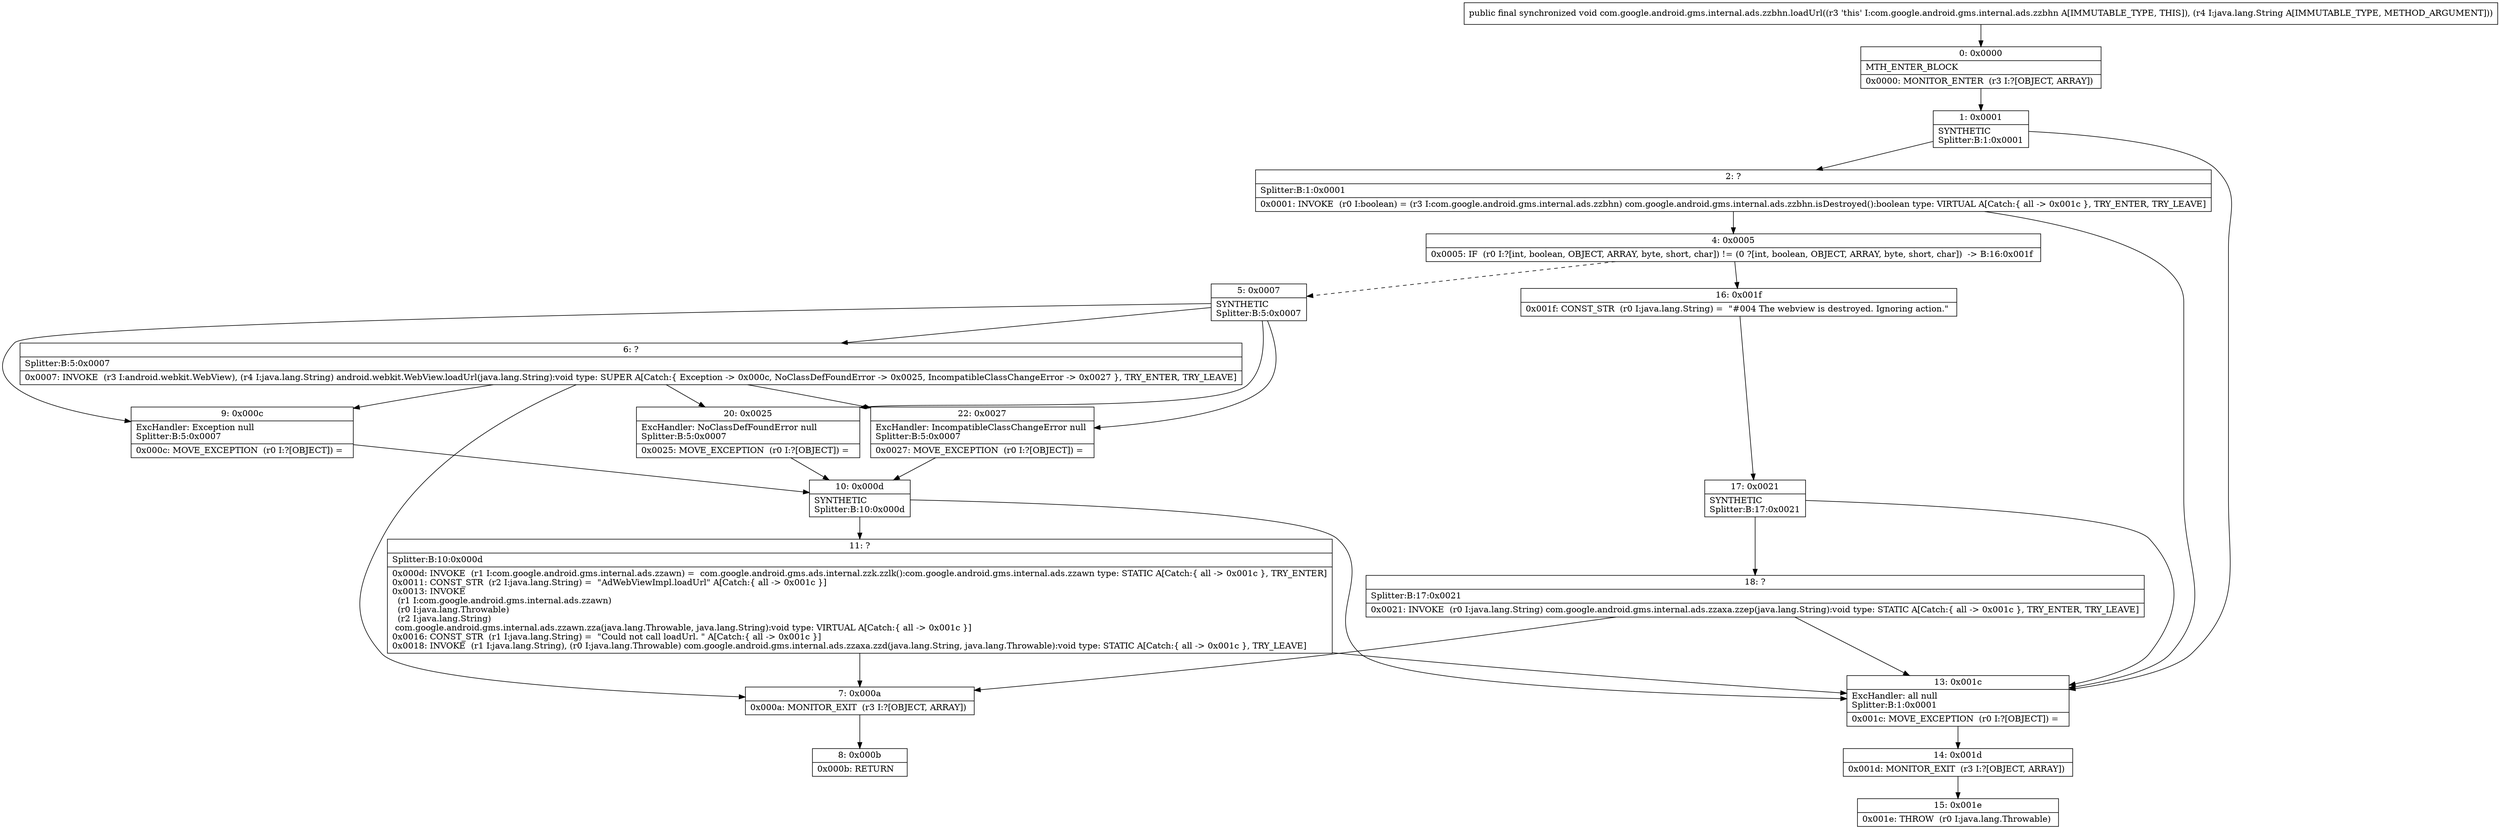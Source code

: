 digraph "CFG forcom.google.android.gms.internal.ads.zzbhn.loadUrl(Ljava\/lang\/String;)V" {
Node_0 [shape=record,label="{0\:\ 0x0000|MTH_ENTER_BLOCK\l|0x0000: MONITOR_ENTER  (r3 I:?[OBJECT, ARRAY]) \l}"];
Node_1 [shape=record,label="{1\:\ 0x0001|SYNTHETIC\lSplitter:B:1:0x0001\l}"];
Node_2 [shape=record,label="{2\:\ ?|Splitter:B:1:0x0001\l|0x0001: INVOKE  (r0 I:boolean) = (r3 I:com.google.android.gms.internal.ads.zzbhn) com.google.android.gms.internal.ads.zzbhn.isDestroyed():boolean type: VIRTUAL A[Catch:\{ all \-\> 0x001c \}, TRY_ENTER, TRY_LEAVE]\l}"];
Node_4 [shape=record,label="{4\:\ 0x0005|0x0005: IF  (r0 I:?[int, boolean, OBJECT, ARRAY, byte, short, char]) != (0 ?[int, boolean, OBJECT, ARRAY, byte, short, char])  \-\> B:16:0x001f \l}"];
Node_5 [shape=record,label="{5\:\ 0x0007|SYNTHETIC\lSplitter:B:5:0x0007\l}"];
Node_6 [shape=record,label="{6\:\ ?|Splitter:B:5:0x0007\l|0x0007: INVOKE  (r3 I:android.webkit.WebView), (r4 I:java.lang.String) android.webkit.WebView.loadUrl(java.lang.String):void type: SUPER A[Catch:\{ Exception \-\> 0x000c, NoClassDefFoundError \-\> 0x0025, IncompatibleClassChangeError \-\> 0x0027 \}, TRY_ENTER, TRY_LEAVE]\l}"];
Node_7 [shape=record,label="{7\:\ 0x000a|0x000a: MONITOR_EXIT  (r3 I:?[OBJECT, ARRAY]) \l}"];
Node_8 [shape=record,label="{8\:\ 0x000b|0x000b: RETURN   \l}"];
Node_9 [shape=record,label="{9\:\ 0x000c|ExcHandler: Exception null\lSplitter:B:5:0x0007\l|0x000c: MOVE_EXCEPTION  (r0 I:?[OBJECT]) =  \l}"];
Node_10 [shape=record,label="{10\:\ 0x000d|SYNTHETIC\lSplitter:B:10:0x000d\l}"];
Node_11 [shape=record,label="{11\:\ ?|Splitter:B:10:0x000d\l|0x000d: INVOKE  (r1 I:com.google.android.gms.internal.ads.zzawn) =  com.google.android.gms.ads.internal.zzk.zzlk():com.google.android.gms.internal.ads.zzawn type: STATIC A[Catch:\{ all \-\> 0x001c \}, TRY_ENTER]\l0x0011: CONST_STR  (r2 I:java.lang.String) =  \"AdWebViewImpl.loadUrl\" A[Catch:\{ all \-\> 0x001c \}]\l0x0013: INVOKE  \l  (r1 I:com.google.android.gms.internal.ads.zzawn)\l  (r0 I:java.lang.Throwable)\l  (r2 I:java.lang.String)\l com.google.android.gms.internal.ads.zzawn.zza(java.lang.Throwable, java.lang.String):void type: VIRTUAL A[Catch:\{ all \-\> 0x001c \}]\l0x0016: CONST_STR  (r1 I:java.lang.String) =  \"Could not call loadUrl. \" A[Catch:\{ all \-\> 0x001c \}]\l0x0018: INVOKE  (r1 I:java.lang.String), (r0 I:java.lang.Throwable) com.google.android.gms.internal.ads.zzaxa.zzd(java.lang.String, java.lang.Throwable):void type: STATIC A[Catch:\{ all \-\> 0x001c \}, TRY_LEAVE]\l}"];
Node_13 [shape=record,label="{13\:\ 0x001c|ExcHandler: all null\lSplitter:B:1:0x0001\l|0x001c: MOVE_EXCEPTION  (r0 I:?[OBJECT]) =  \l}"];
Node_14 [shape=record,label="{14\:\ 0x001d|0x001d: MONITOR_EXIT  (r3 I:?[OBJECT, ARRAY]) \l}"];
Node_15 [shape=record,label="{15\:\ 0x001e|0x001e: THROW  (r0 I:java.lang.Throwable) \l}"];
Node_16 [shape=record,label="{16\:\ 0x001f|0x001f: CONST_STR  (r0 I:java.lang.String) =  \"#004 The webview is destroyed. Ignoring action.\" \l}"];
Node_17 [shape=record,label="{17\:\ 0x0021|SYNTHETIC\lSplitter:B:17:0x0021\l}"];
Node_18 [shape=record,label="{18\:\ ?|Splitter:B:17:0x0021\l|0x0021: INVOKE  (r0 I:java.lang.String) com.google.android.gms.internal.ads.zzaxa.zzep(java.lang.String):void type: STATIC A[Catch:\{ all \-\> 0x001c \}, TRY_ENTER, TRY_LEAVE]\l}"];
Node_20 [shape=record,label="{20\:\ 0x0025|ExcHandler: NoClassDefFoundError null\lSplitter:B:5:0x0007\l|0x0025: MOVE_EXCEPTION  (r0 I:?[OBJECT]) =  \l}"];
Node_22 [shape=record,label="{22\:\ 0x0027|ExcHandler: IncompatibleClassChangeError null\lSplitter:B:5:0x0007\l|0x0027: MOVE_EXCEPTION  (r0 I:?[OBJECT]) =  \l}"];
MethodNode[shape=record,label="{public final synchronized void com.google.android.gms.internal.ads.zzbhn.loadUrl((r3 'this' I:com.google.android.gms.internal.ads.zzbhn A[IMMUTABLE_TYPE, THIS]), (r4 I:java.lang.String A[IMMUTABLE_TYPE, METHOD_ARGUMENT])) }"];
MethodNode -> Node_0;
Node_0 -> Node_1;
Node_1 -> Node_2;
Node_1 -> Node_13;
Node_2 -> Node_13;
Node_2 -> Node_4;
Node_4 -> Node_5[style=dashed];
Node_4 -> Node_16;
Node_5 -> Node_6;
Node_5 -> Node_9;
Node_5 -> Node_20;
Node_5 -> Node_22;
Node_6 -> Node_7;
Node_6 -> Node_9;
Node_6 -> Node_20;
Node_6 -> Node_22;
Node_7 -> Node_8;
Node_9 -> Node_10;
Node_10 -> Node_11;
Node_10 -> Node_13;
Node_11 -> Node_13;
Node_11 -> Node_7;
Node_13 -> Node_14;
Node_14 -> Node_15;
Node_16 -> Node_17;
Node_17 -> Node_18;
Node_17 -> Node_13;
Node_18 -> Node_13;
Node_18 -> Node_7;
Node_20 -> Node_10;
Node_22 -> Node_10;
}

